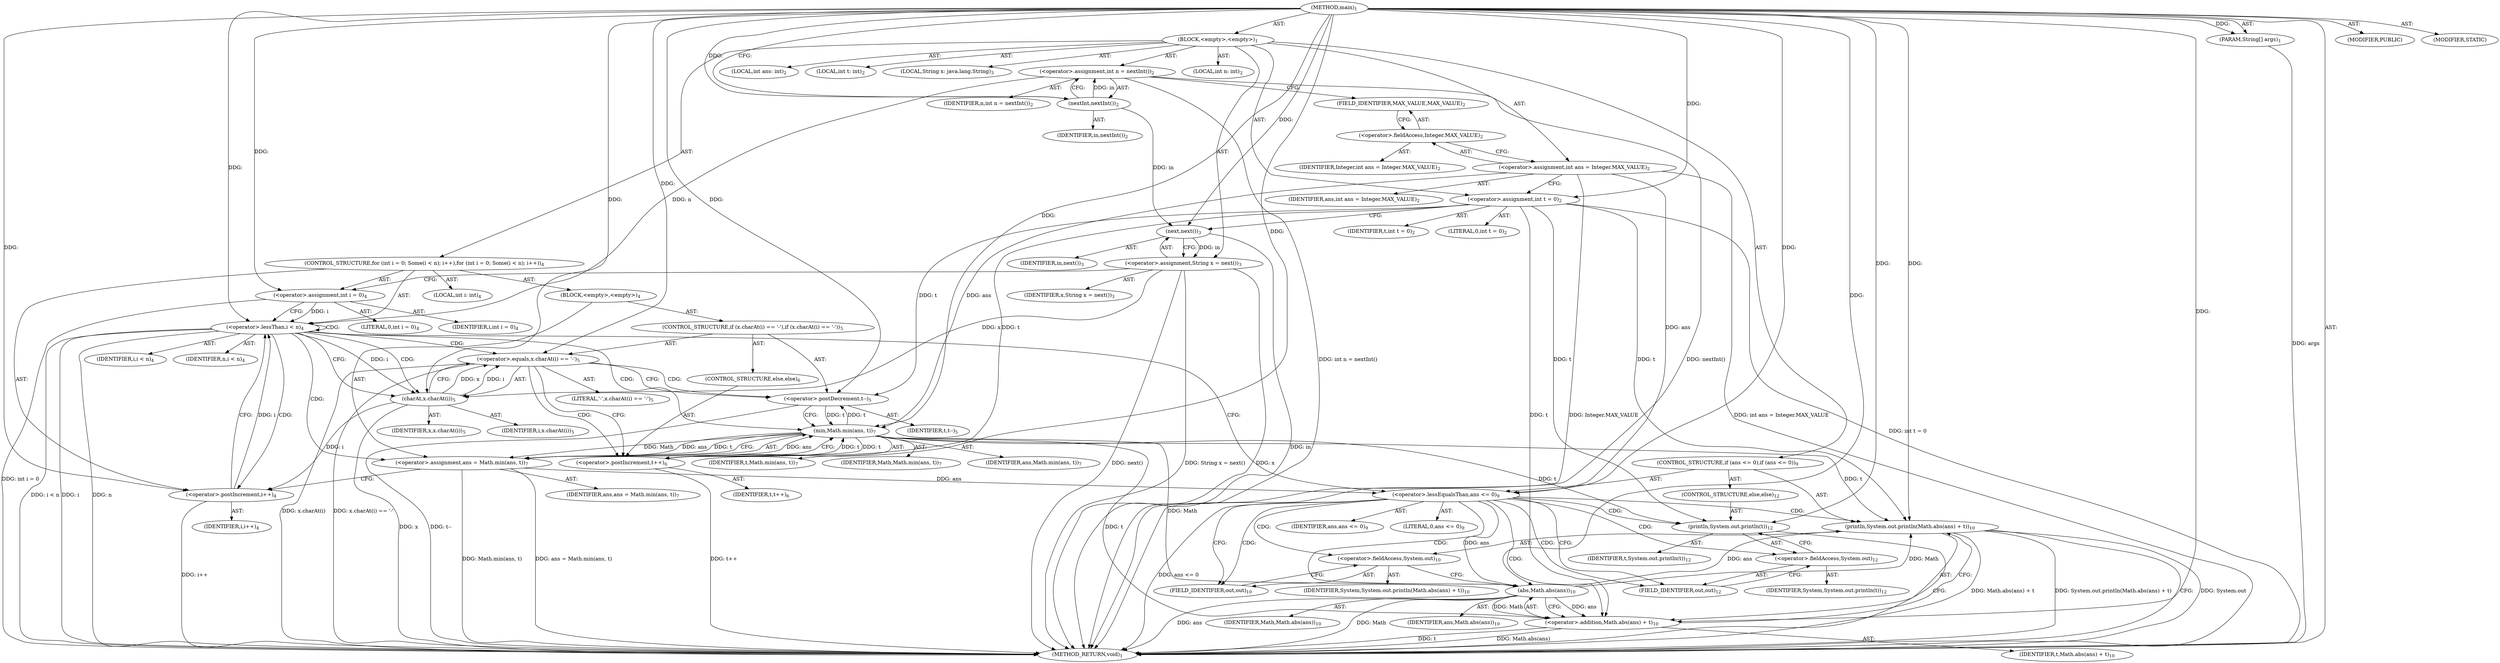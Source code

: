digraph "main" {  
"17" [label = <(METHOD,main)<SUB>1</SUB>> ]
"18" [label = <(PARAM,String[] args)<SUB>1</SUB>> ]
"19" [label = <(BLOCK,&lt;empty&gt;,&lt;empty&gt;)<SUB>1</SUB>> ]
"20" [label = <(LOCAL,int n: int)<SUB>2</SUB>> ]
"21" [label = <(LOCAL,int ans: int)<SUB>2</SUB>> ]
"22" [label = <(LOCAL,int t: int)<SUB>2</SUB>> ]
"23" [label = <(&lt;operator&gt;.assignment,int n = nextInt())<SUB>2</SUB>> ]
"24" [label = <(IDENTIFIER,n,int n = nextInt())<SUB>2</SUB>> ]
"25" [label = <(nextInt,nextInt())<SUB>2</SUB>> ]
"26" [label = <(IDENTIFIER,in,nextInt())<SUB>2</SUB>> ]
"27" [label = <(&lt;operator&gt;.assignment,int ans = Integer.MAX_VALUE)<SUB>2</SUB>> ]
"28" [label = <(IDENTIFIER,ans,int ans = Integer.MAX_VALUE)<SUB>2</SUB>> ]
"29" [label = <(&lt;operator&gt;.fieldAccess,Integer.MAX_VALUE)<SUB>2</SUB>> ]
"30" [label = <(IDENTIFIER,Integer,int ans = Integer.MAX_VALUE)<SUB>2</SUB>> ]
"31" [label = <(FIELD_IDENTIFIER,MAX_VALUE,MAX_VALUE)<SUB>2</SUB>> ]
"32" [label = <(&lt;operator&gt;.assignment,int t = 0)<SUB>2</SUB>> ]
"33" [label = <(IDENTIFIER,t,int t = 0)<SUB>2</SUB>> ]
"34" [label = <(LITERAL,0,int t = 0)<SUB>2</SUB>> ]
"35" [label = <(LOCAL,String x: java.lang.String)<SUB>3</SUB>> ]
"36" [label = <(&lt;operator&gt;.assignment,String x = next())<SUB>3</SUB>> ]
"37" [label = <(IDENTIFIER,x,String x = next())<SUB>3</SUB>> ]
"38" [label = <(next,next())<SUB>3</SUB>> ]
"39" [label = <(IDENTIFIER,in,next())<SUB>3</SUB>> ]
"40" [label = <(CONTROL_STRUCTURE,for (int i = 0; Some(i &lt; n); i++),for (int i = 0; Some(i &lt; n); i++))<SUB>4</SUB>> ]
"41" [label = <(LOCAL,int i: int)<SUB>4</SUB>> ]
"42" [label = <(&lt;operator&gt;.assignment,int i = 0)<SUB>4</SUB>> ]
"43" [label = <(IDENTIFIER,i,int i = 0)<SUB>4</SUB>> ]
"44" [label = <(LITERAL,0,int i = 0)<SUB>4</SUB>> ]
"45" [label = <(&lt;operator&gt;.lessThan,i &lt; n)<SUB>4</SUB>> ]
"46" [label = <(IDENTIFIER,i,i &lt; n)<SUB>4</SUB>> ]
"47" [label = <(IDENTIFIER,n,i &lt; n)<SUB>4</SUB>> ]
"48" [label = <(&lt;operator&gt;.postIncrement,i++)<SUB>4</SUB>> ]
"49" [label = <(IDENTIFIER,i,i++)<SUB>4</SUB>> ]
"50" [label = <(BLOCK,&lt;empty&gt;,&lt;empty&gt;)<SUB>4</SUB>> ]
"51" [label = <(CONTROL_STRUCTURE,if (x.charAt(i) == '-'),if (x.charAt(i) == '-'))<SUB>5</SUB>> ]
"52" [label = <(&lt;operator&gt;.equals,x.charAt(i) == '-')<SUB>5</SUB>> ]
"53" [label = <(charAt,x.charAt(i))<SUB>5</SUB>> ]
"54" [label = <(IDENTIFIER,x,x.charAt(i))<SUB>5</SUB>> ]
"55" [label = <(IDENTIFIER,i,x.charAt(i))<SUB>5</SUB>> ]
"56" [label = <(LITERAL,'-',x.charAt(i) == '-')<SUB>5</SUB>> ]
"57" [label = <(&lt;operator&gt;.postDecrement,t--)<SUB>5</SUB>> ]
"58" [label = <(IDENTIFIER,t,t--)<SUB>5</SUB>> ]
"59" [label = <(CONTROL_STRUCTURE,else,else)<SUB>6</SUB>> ]
"60" [label = <(&lt;operator&gt;.postIncrement,t++)<SUB>6</SUB>> ]
"61" [label = <(IDENTIFIER,t,t++)<SUB>6</SUB>> ]
"62" [label = <(&lt;operator&gt;.assignment,ans = Math.min(ans, t))<SUB>7</SUB>> ]
"63" [label = <(IDENTIFIER,ans,ans = Math.min(ans, t))<SUB>7</SUB>> ]
"64" [label = <(min,Math.min(ans, t))<SUB>7</SUB>> ]
"65" [label = <(IDENTIFIER,Math,Math.min(ans, t))<SUB>7</SUB>> ]
"66" [label = <(IDENTIFIER,ans,Math.min(ans, t))<SUB>7</SUB>> ]
"67" [label = <(IDENTIFIER,t,Math.min(ans, t))<SUB>7</SUB>> ]
"68" [label = <(CONTROL_STRUCTURE,if (ans &lt;= 0),if (ans &lt;= 0))<SUB>9</SUB>> ]
"69" [label = <(&lt;operator&gt;.lessEqualsThan,ans &lt;= 0)<SUB>9</SUB>> ]
"70" [label = <(IDENTIFIER,ans,ans &lt;= 0)<SUB>9</SUB>> ]
"71" [label = <(LITERAL,0,ans &lt;= 0)<SUB>9</SUB>> ]
"72" [label = <(println,System.out.println(Math.abs(ans) + t))<SUB>10</SUB>> ]
"73" [label = <(&lt;operator&gt;.fieldAccess,System.out)<SUB>10</SUB>> ]
"74" [label = <(IDENTIFIER,System,System.out.println(Math.abs(ans) + t))<SUB>10</SUB>> ]
"75" [label = <(FIELD_IDENTIFIER,out,out)<SUB>10</SUB>> ]
"76" [label = <(&lt;operator&gt;.addition,Math.abs(ans) + t)<SUB>10</SUB>> ]
"77" [label = <(abs,Math.abs(ans))<SUB>10</SUB>> ]
"78" [label = <(IDENTIFIER,Math,Math.abs(ans))<SUB>10</SUB>> ]
"79" [label = <(IDENTIFIER,ans,Math.abs(ans))<SUB>10</SUB>> ]
"80" [label = <(IDENTIFIER,t,Math.abs(ans) + t)<SUB>10</SUB>> ]
"81" [label = <(CONTROL_STRUCTURE,else,else)<SUB>12</SUB>> ]
"82" [label = <(println,System.out.println(t))<SUB>12</SUB>> ]
"83" [label = <(&lt;operator&gt;.fieldAccess,System.out)<SUB>12</SUB>> ]
"84" [label = <(IDENTIFIER,System,System.out.println(t))<SUB>12</SUB>> ]
"85" [label = <(FIELD_IDENTIFIER,out,out)<SUB>12</SUB>> ]
"86" [label = <(IDENTIFIER,t,System.out.println(t))<SUB>12</SUB>> ]
"87" [label = <(MODIFIER,PUBLIC)> ]
"88" [label = <(MODIFIER,STATIC)> ]
"89" [label = <(METHOD_RETURN,void)<SUB>1</SUB>> ]
  "17" -> "18"  [ label = "AST: "] 
  "17" -> "19"  [ label = "AST: "] 
  "17" -> "87"  [ label = "AST: "] 
  "17" -> "88"  [ label = "AST: "] 
  "17" -> "89"  [ label = "AST: "] 
  "19" -> "20"  [ label = "AST: "] 
  "19" -> "21"  [ label = "AST: "] 
  "19" -> "22"  [ label = "AST: "] 
  "19" -> "23"  [ label = "AST: "] 
  "19" -> "27"  [ label = "AST: "] 
  "19" -> "32"  [ label = "AST: "] 
  "19" -> "35"  [ label = "AST: "] 
  "19" -> "36"  [ label = "AST: "] 
  "19" -> "40"  [ label = "AST: "] 
  "19" -> "68"  [ label = "AST: "] 
  "23" -> "24"  [ label = "AST: "] 
  "23" -> "25"  [ label = "AST: "] 
  "25" -> "26"  [ label = "AST: "] 
  "27" -> "28"  [ label = "AST: "] 
  "27" -> "29"  [ label = "AST: "] 
  "29" -> "30"  [ label = "AST: "] 
  "29" -> "31"  [ label = "AST: "] 
  "32" -> "33"  [ label = "AST: "] 
  "32" -> "34"  [ label = "AST: "] 
  "36" -> "37"  [ label = "AST: "] 
  "36" -> "38"  [ label = "AST: "] 
  "38" -> "39"  [ label = "AST: "] 
  "40" -> "41"  [ label = "AST: "] 
  "40" -> "42"  [ label = "AST: "] 
  "40" -> "45"  [ label = "AST: "] 
  "40" -> "48"  [ label = "AST: "] 
  "40" -> "50"  [ label = "AST: "] 
  "42" -> "43"  [ label = "AST: "] 
  "42" -> "44"  [ label = "AST: "] 
  "45" -> "46"  [ label = "AST: "] 
  "45" -> "47"  [ label = "AST: "] 
  "48" -> "49"  [ label = "AST: "] 
  "50" -> "51"  [ label = "AST: "] 
  "50" -> "62"  [ label = "AST: "] 
  "51" -> "52"  [ label = "AST: "] 
  "51" -> "57"  [ label = "AST: "] 
  "51" -> "59"  [ label = "AST: "] 
  "52" -> "53"  [ label = "AST: "] 
  "52" -> "56"  [ label = "AST: "] 
  "53" -> "54"  [ label = "AST: "] 
  "53" -> "55"  [ label = "AST: "] 
  "57" -> "58"  [ label = "AST: "] 
  "59" -> "60"  [ label = "AST: "] 
  "60" -> "61"  [ label = "AST: "] 
  "62" -> "63"  [ label = "AST: "] 
  "62" -> "64"  [ label = "AST: "] 
  "64" -> "65"  [ label = "AST: "] 
  "64" -> "66"  [ label = "AST: "] 
  "64" -> "67"  [ label = "AST: "] 
  "68" -> "69"  [ label = "AST: "] 
  "68" -> "72"  [ label = "AST: "] 
  "68" -> "81"  [ label = "AST: "] 
  "69" -> "70"  [ label = "AST: "] 
  "69" -> "71"  [ label = "AST: "] 
  "72" -> "73"  [ label = "AST: "] 
  "72" -> "76"  [ label = "AST: "] 
  "73" -> "74"  [ label = "AST: "] 
  "73" -> "75"  [ label = "AST: "] 
  "76" -> "77"  [ label = "AST: "] 
  "76" -> "80"  [ label = "AST: "] 
  "77" -> "78"  [ label = "AST: "] 
  "77" -> "79"  [ label = "AST: "] 
  "81" -> "82"  [ label = "AST: "] 
  "82" -> "83"  [ label = "AST: "] 
  "82" -> "86"  [ label = "AST: "] 
  "83" -> "84"  [ label = "AST: "] 
  "83" -> "85"  [ label = "AST: "] 
  "23" -> "31"  [ label = "CFG: "] 
  "27" -> "32"  [ label = "CFG: "] 
  "32" -> "38"  [ label = "CFG: "] 
  "36" -> "42"  [ label = "CFG: "] 
  "25" -> "23"  [ label = "CFG: "] 
  "29" -> "27"  [ label = "CFG: "] 
  "38" -> "36"  [ label = "CFG: "] 
  "42" -> "45"  [ label = "CFG: "] 
  "45" -> "53"  [ label = "CFG: "] 
  "45" -> "69"  [ label = "CFG: "] 
  "48" -> "45"  [ label = "CFG: "] 
  "69" -> "75"  [ label = "CFG: "] 
  "69" -> "85"  [ label = "CFG: "] 
  "72" -> "89"  [ label = "CFG: "] 
  "31" -> "29"  [ label = "CFG: "] 
  "62" -> "48"  [ label = "CFG: "] 
  "73" -> "77"  [ label = "CFG: "] 
  "76" -> "72"  [ label = "CFG: "] 
  "82" -> "89"  [ label = "CFG: "] 
  "52" -> "57"  [ label = "CFG: "] 
  "52" -> "60"  [ label = "CFG: "] 
  "57" -> "64"  [ label = "CFG: "] 
  "64" -> "62"  [ label = "CFG: "] 
  "75" -> "73"  [ label = "CFG: "] 
  "77" -> "76"  [ label = "CFG: "] 
  "83" -> "82"  [ label = "CFG: "] 
  "53" -> "52"  [ label = "CFG: "] 
  "60" -> "64"  [ label = "CFG: "] 
  "85" -> "83"  [ label = "CFG: "] 
  "17" -> "25"  [ label = "CFG: "] 
  "18" -> "89"  [ label = "DDG: args"] 
  "23" -> "89"  [ label = "DDG: nextInt()"] 
  "23" -> "89"  [ label = "DDG: int n = nextInt()"] 
  "27" -> "89"  [ label = "DDG: Integer.MAX_VALUE"] 
  "27" -> "89"  [ label = "DDG: int ans = Integer.MAX_VALUE"] 
  "32" -> "89"  [ label = "DDG: int t = 0"] 
  "36" -> "89"  [ label = "DDG: x"] 
  "38" -> "89"  [ label = "DDG: in"] 
  "36" -> "89"  [ label = "DDG: next()"] 
  "36" -> "89"  [ label = "DDG: String x = next()"] 
  "42" -> "89"  [ label = "DDG: int i = 0"] 
  "45" -> "89"  [ label = "DDG: i"] 
  "45" -> "89"  [ label = "DDG: n"] 
  "45" -> "89"  [ label = "DDG: i &lt; n"] 
  "69" -> "89"  [ label = "DDG: ans &lt;= 0"] 
  "72" -> "89"  [ label = "DDG: System.out"] 
  "77" -> "89"  [ label = "DDG: Math"] 
  "77" -> "89"  [ label = "DDG: ans"] 
  "76" -> "89"  [ label = "DDG: Math.abs(ans)"] 
  "76" -> "89"  [ label = "DDG: t"] 
  "72" -> "89"  [ label = "DDG: Math.abs(ans) + t"] 
  "72" -> "89"  [ label = "DDG: System.out.println(Math.abs(ans) + t)"] 
  "53" -> "89"  [ label = "DDG: x"] 
  "52" -> "89"  [ label = "DDG: x.charAt(i)"] 
  "52" -> "89"  [ label = "DDG: x.charAt(i) == '-'"] 
  "60" -> "89"  [ label = "DDG: t++"] 
  "57" -> "89"  [ label = "DDG: t--"] 
  "62" -> "89"  [ label = "DDG: Math.min(ans, t)"] 
  "62" -> "89"  [ label = "DDG: ans = Math.min(ans, t)"] 
  "48" -> "89"  [ label = "DDG: i++"] 
  "17" -> "18"  [ label = "DDG: "] 
  "25" -> "23"  [ label = "DDG: in"] 
  "17" -> "32"  [ label = "DDG: "] 
  "38" -> "36"  [ label = "DDG: in"] 
  "17" -> "42"  [ label = "DDG: "] 
  "17" -> "25"  [ label = "DDG: "] 
  "25" -> "38"  [ label = "DDG: in"] 
  "17" -> "38"  [ label = "DDG: "] 
  "42" -> "45"  [ label = "DDG: i"] 
  "48" -> "45"  [ label = "DDG: i"] 
  "17" -> "45"  [ label = "DDG: "] 
  "23" -> "45"  [ label = "DDG: n"] 
  "53" -> "48"  [ label = "DDG: i"] 
  "17" -> "48"  [ label = "DDG: "] 
  "64" -> "62"  [ label = "DDG: Math"] 
  "64" -> "62"  [ label = "DDG: ans"] 
  "64" -> "62"  [ label = "DDG: t"] 
  "27" -> "69"  [ label = "DDG: ans"] 
  "62" -> "69"  [ label = "DDG: ans"] 
  "17" -> "69"  [ label = "DDG: "] 
  "77" -> "72"  [ label = "DDG: Math"] 
  "77" -> "72"  [ label = "DDG: ans"] 
  "32" -> "72"  [ label = "DDG: t"] 
  "64" -> "72"  [ label = "DDG: t"] 
  "17" -> "72"  [ label = "DDG: "] 
  "77" -> "76"  [ label = "DDG: Math"] 
  "77" -> "76"  [ label = "DDG: ans"] 
  "32" -> "76"  [ label = "DDG: t"] 
  "64" -> "76"  [ label = "DDG: t"] 
  "17" -> "76"  [ label = "DDG: "] 
  "32" -> "82"  [ label = "DDG: t"] 
  "64" -> "82"  [ label = "DDG: t"] 
  "17" -> "82"  [ label = "DDG: "] 
  "53" -> "52"  [ label = "DDG: x"] 
  "53" -> "52"  [ label = "DDG: i"] 
  "17" -> "52"  [ label = "DDG: "] 
  "32" -> "57"  [ label = "DDG: t"] 
  "64" -> "57"  [ label = "DDG: t"] 
  "17" -> "57"  [ label = "DDG: "] 
  "17" -> "64"  [ label = "DDG: "] 
  "27" -> "64"  [ label = "DDG: ans"] 
  "62" -> "64"  [ label = "DDG: ans"] 
  "60" -> "64"  [ label = "DDG: t"] 
  "57" -> "64"  [ label = "DDG: t"] 
  "64" -> "77"  [ label = "DDG: Math"] 
  "17" -> "77"  [ label = "DDG: "] 
  "69" -> "77"  [ label = "DDG: ans"] 
  "36" -> "53"  [ label = "DDG: x"] 
  "17" -> "53"  [ label = "DDG: "] 
  "45" -> "53"  [ label = "DDG: i"] 
  "32" -> "60"  [ label = "DDG: t"] 
  "64" -> "60"  [ label = "DDG: t"] 
  "17" -> "60"  [ label = "DDG: "] 
  "45" -> "48"  [ label = "CDG: "] 
  "45" -> "64"  [ label = "CDG: "] 
  "45" -> "52"  [ label = "CDG: "] 
  "45" -> "53"  [ label = "CDG: "] 
  "45" -> "45"  [ label = "CDG: "] 
  "45" -> "62"  [ label = "CDG: "] 
  "69" -> "73"  [ label = "CDG: "] 
  "69" -> "77"  [ label = "CDG: "] 
  "69" -> "83"  [ label = "CDG: "] 
  "69" -> "75"  [ label = "CDG: "] 
  "69" -> "85"  [ label = "CDG: "] 
  "69" -> "72"  [ label = "CDG: "] 
  "69" -> "76"  [ label = "CDG: "] 
  "69" -> "82"  [ label = "CDG: "] 
  "52" -> "60"  [ label = "CDG: "] 
  "52" -> "57"  [ label = "CDG: "] 
}

